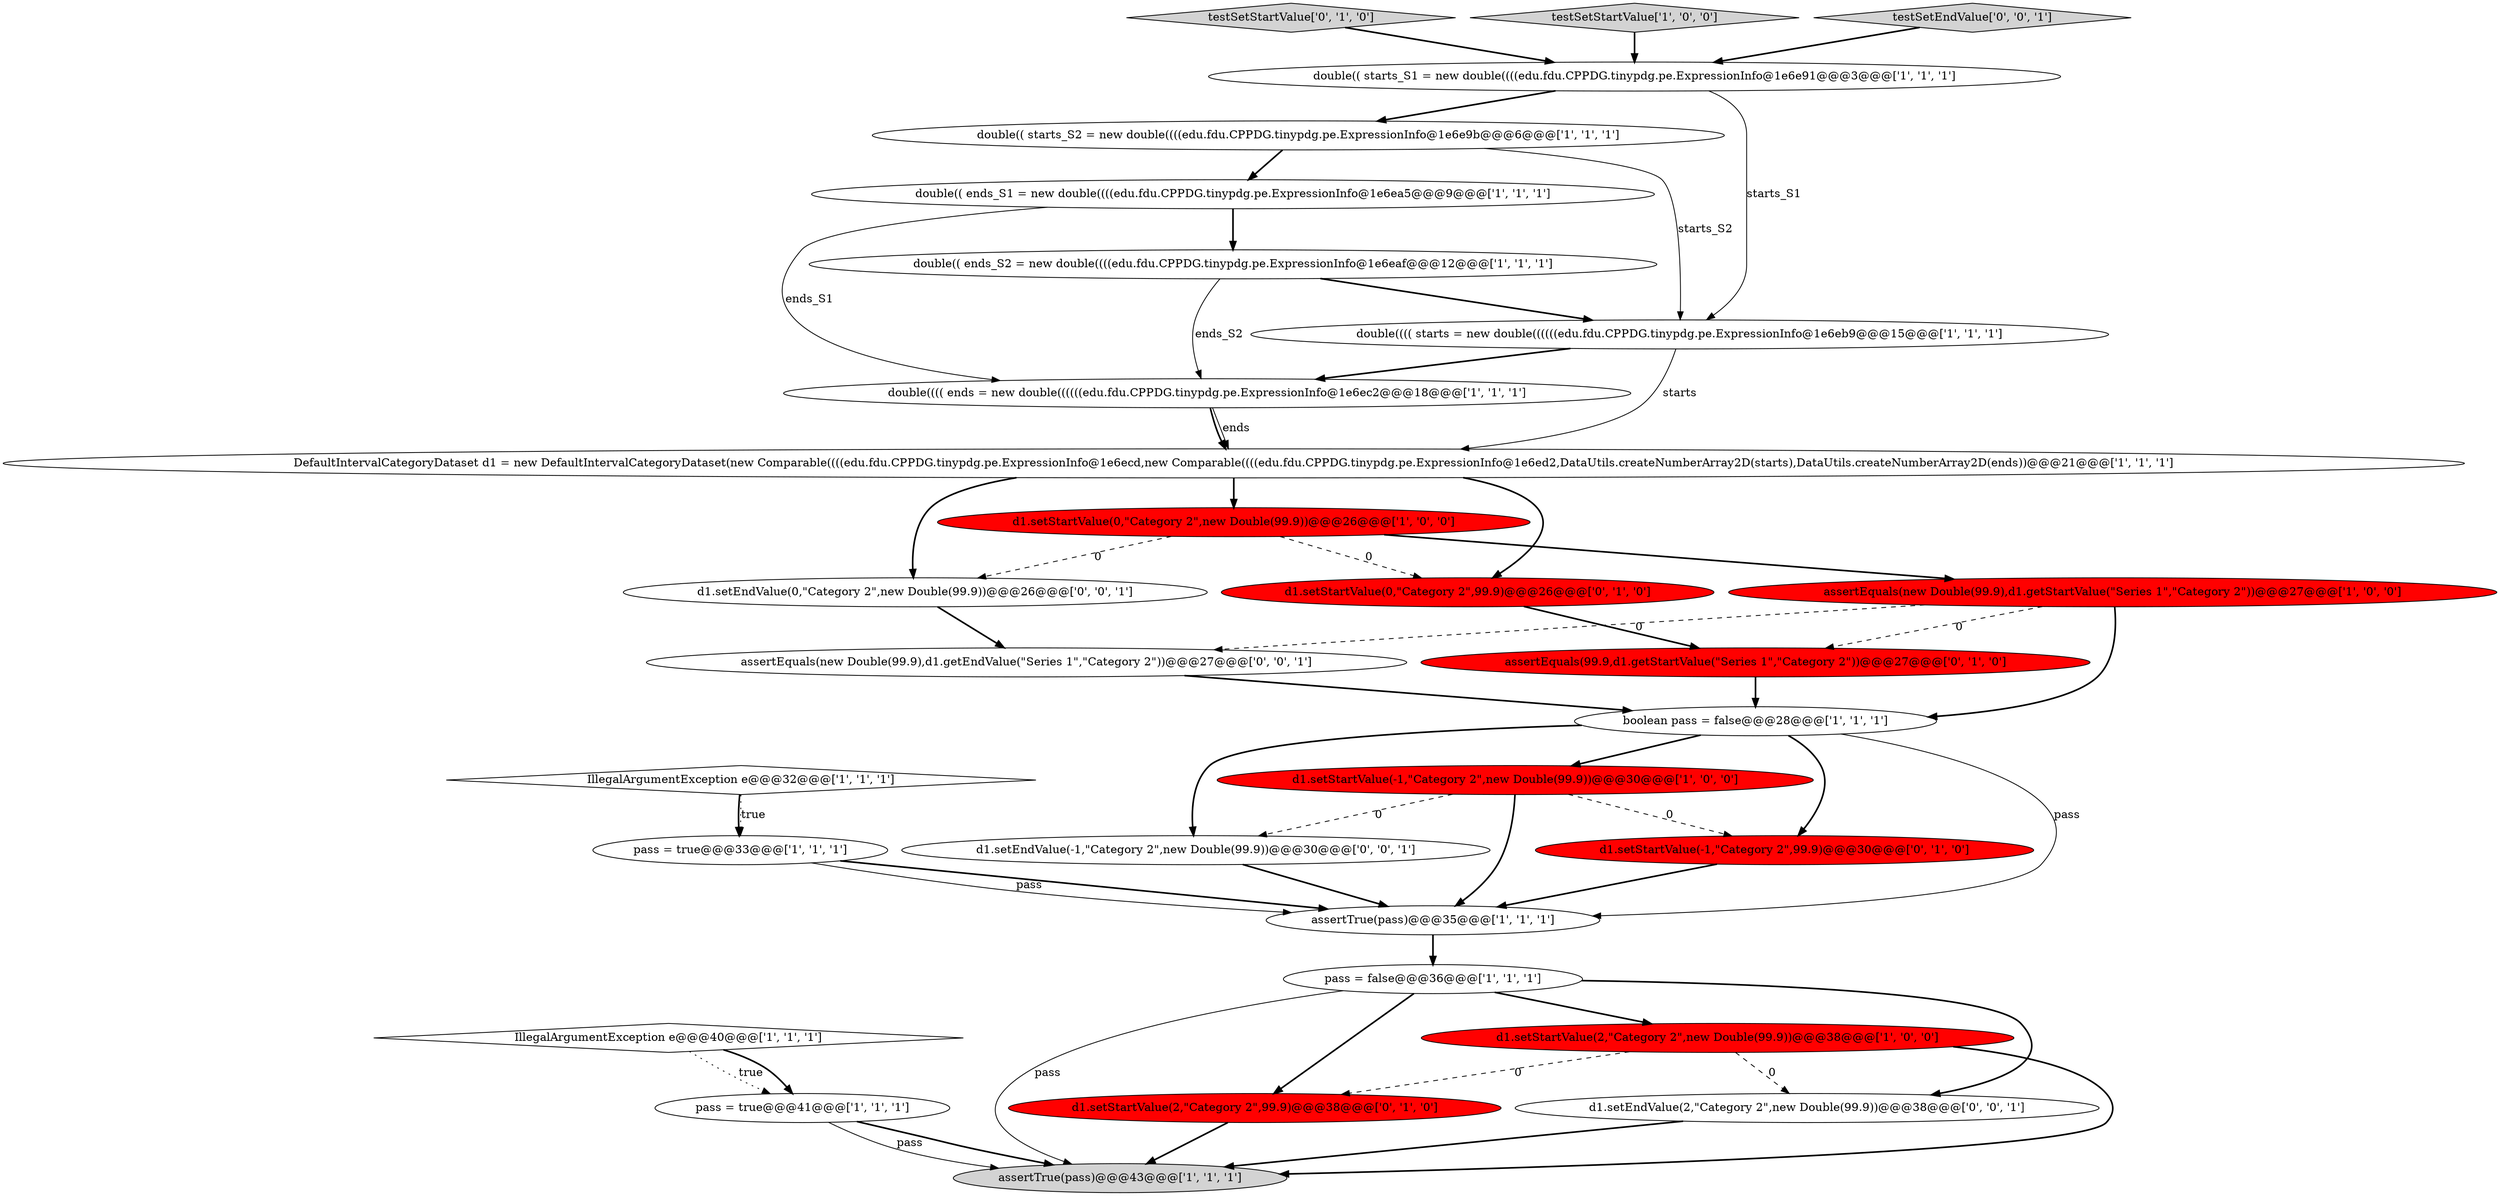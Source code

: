 digraph {
19 [style = filled, label = "double(( ends_S2 = new double((((edu.fdu.CPPDG.tinypdg.pe.ExpressionInfo@1e6eaf@@@12@@@['1', '1', '1']", fillcolor = white, shape = ellipse image = "AAA0AAABBB1BBB"];
29 [style = filled, label = "d1.setEndValue(-1,\"Category 2\",new Double(99.9))@@@30@@@['0', '0', '1']", fillcolor = white, shape = ellipse image = "AAA0AAABBB3BBB"];
1 [style = filled, label = "pass = true@@@33@@@['1', '1', '1']", fillcolor = white, shape = ellipse image = "AAA0AAABBB1BBB"];
2 [style = filled, label = "double(( starts_S2 = new double((((edu.fdu.CPPDG.tinypdg.pe.ExpressionInfo@1e6e9b@@@6@@@['1', '1', '1']", fillcolor = white, shape = ellipse image = "AAA0AAABBB1BBB"];
4 [style = filled, label = "DefaultIntervalCategoryDataset d1 = new DefaultIntervalCategoryDataset(new Comparable((((edu.fdu.CPPDG.tinypdg.pe.ExpressionInfo@1e6ecd,new Comparable((((edu.fdu.CPPDG.tinypdg.pe.ExpressionInfo@1e6ed2,DataUtils.createNumberArray2D(starts),DataUtils.createNumberArray2D(ends))@@@21@@@['1', '1', '1']", fillcolor = white, shape = ellipse image = "AAA0AAABBB1BBB"];
14 [style = filled, label = "double(( starts_S1 = new double((((edu.fdu.CPPDG.tinypdg.pe.ExpressionInfo@1e6e91@@@3@@@['1', '1', '1']", fillcolor = white, shape = ellipse image = "AAA0AAABBB1BBB"];
6 [style = filled, label = "IllegalArgumentException e@@@40@@@['1', '1', '1']", fillcolor = white, shape = diamond image = "AAA0AAABBB1BBB"];
25 [style = filled, label = "d1.setEndValue(0,\"Category 2\",new Double(99.9))@@@26@@@['0', '0', '1']", fillcolor = white, shape = ellipse image = "AAA0AAABBB3BBB"];
13 [style = filled, label = "pass = true@@@41@@@['1', '1', '1']", fillcolor = white, shape = ellipse image = "AAA0AAABBB1BBB"];
20 [style = filled, label = "d1.setStartValue(0,\"Category 2\",99.9)@@@26@@@['0', '1', '0']", fillcolor = red, shape = ellipse image = "AAA1AAABBB2BBB"];
15 [style = filled, label = "boolean pass = false@@@28@@@['1', '1', '1']", fillcolor = white, shape = ellipse image = "AAA0AAABBB1BBB"];
12 [style = filled, label = "pass = false@@@36@@@['1', '1', '1']", fillcolor = white, shape = ellipse image = "AAA0AAABBB1BBB"];
7 [style = filled, label = "double(((( starts = new double((((((edu.fdu.CPPDG.tinypdg.pe.ExpressionInfo@1e6eb9@@@15@@@['1', '1', '1']", fillcolor = white, shape = ellipse image = "AAA0AAABBB1BBB"];
28 [style = filled, label = "assertEquals(new Double(99.9),d1.getEndValue(\"Series 1\",\"Category 2\"))@@@27@@@['0', '0', '1']", fillcolor = white, shape = ellipse image = "AAA0AAABBB3BBB"];
22 [style = filled, label = "assertEquals(99.9,d1.getStartValue(\"Series 1\",\"Category 2\"))@@@27@@@['0', '1', '0']", fillcolor = red, shape = ellipse image = "AAA1AAABBB2BBB"];
11 [style = filled, label = "assertEquals(new Double(99.9),d1.getStartValue(\"Series 1\",\"Category 2\"))@@@27@@@['1', '0', '0']", fillcolor = red, shape = ellipse image = "AAA1AAABBB1BBB"];
21 [style = filled, label = "testSetStartValue['0', '1', '0']", fillcolor = lightgray, shape = diamond image = "AAA0AAABBB2BBB"];
9 [style = filled, label = "assertTrue(pass)@@@43@@@['1', '1', '1']", fillcolor = lightgray, shape = ellipse image = "AAA0AAABBB1BBB"];
23 [style = filled, label = "d1.setStartValue(-1,\"Category 2\",99.9)@@@30@@@['0', '1', '0']", fillcolor = red, shape = ellipse image = "AAA1AAABBB2BBB"];
8 [style = filled, label = "d1.setStartValue(-1,\"Category 2\",new Double(99.9))@@@30@@@['1', '0', '0']", fillcolor = red, shape = ellipse image = "AAA1AAABBB1BBB"];
18 [style = filled, label = "testSetStartValue['1', '0', '0']", fillcolor = lightgray, shape = diamond image = "AAA0AAABBB1BBB"];
10 [style = filled, label = "d1.setStartValue(0,\"Category 2\",new Double(99.9))@@@26@@@['1', '0', '0']", fillcolor = red, shape = ellipse image = "AAA1AAABBB1BBB"];
3 [style = filled, label = "double(((( ends = new double((((((edu.fdu.CPPDG.tinypdg.pe.ExpressionInfo@1e6ec2@@@18@@@['1', '1', '1']", fillcolor = white, shape = ellipse image = "AAA0AAABBB1BBB"];
24 [style = filled, label = "d1.setStartValue(2,\"Category 2\",99.9)@@@38@@@['0', '1', '0']", fillcolor = red, shape = ellipse image = "AAA1AAABBB2BBB"];
16 [style = filled, label = "assertTrue(pass)@@@35@@@['1', '1', '1']", fillcolor = white, shape = ellipse image = "AAA0AAABBB1BBB"];
0 [style = filled, label = "double(( ends_S1 = new double((((edu.fdu.CPPDG.tinypdg.pe.ExpressionInfo@1e6ea5@@@9@@@['1', '1', '1']", fillcolor = white, shape = ellipse image = "AAA0AAABBB1BBB"];
26 [style = filled, label = "d1.setEndValue(2,\"Category 2\",new Double(99.9))@@@38@@@['0', '0', '1']", fillcolor = white, shape = ellipse image = "AAA0AAABBB3BBB"];
17 [style = filled, label = "IllegalArgumentException e@@@32@@@['1', '1', '1']", fillcolor = white, shape = diamond image = "AAA0AAABBB1BBB"];
27 [style = filled, label = "testSetEndValue['0', '0', '1']", fillcolor = lightgray, shape = diamond image = "AAA0AAABBB3BBB"];
5 [style = filled, label = "d1.setStartValue(2,\"Category 2\",new Double(99.9))@@@38@@@['1', '0', '0']", fillcolor = red, shape = ellipse image = "AAA1AAABBB1BBB"];
0->3 [style = solid, label="ends_S1"];
4->10 [style = bold, label=""];
8->16 [style = bold, label=""];
15->23 [style = bold, label=""];
23->16 [style = bold, label=""];
25->28 [style = bold, label=""];
22->15 [style = bold, label=""];
28->15 [style = bold, label=""];
15->29 [style = bold, label=""];
12->5 [style = bold, label=""];
17->1 [style = bold, label=""];
5->9 [style = bold, label=""];
4->25 [style = bold, label=""];
27->14 [style = bold, label=""];
3->4 [style = solid, label="ends"];
5->26 [style = dashed, label="0"];
0->19 [style = bold, label=""];
7->4 [style = solid, label="starts"];
17->1 [style = dotted, label="true"];
6->13 [style = dotted, label="true"];
11->22 [style = dashed, label="0"];
5->24 [style = dashed, label="0"];
2->7 [style = solid, label="starts_S2"];
26->9 [style = bold, label=""];
12->26 [style = bold, label=""];
19->3 [style = solid, label="ends_S2"];
12->24 [style = bold, label=""];
3->4 [style = bold, label=""];
7->3 [style = bold, label=""];
11->15 [style = bold, label=""];
20->22 [style = bold, label=""];
13->9 [style = solid, label="pass"];
15->16 [style = solid, label="pass"];
11->28 [style = dashed, label="0"];
2->0 [style = bold, label=""];
1->16 [style = bold, label=""];
1->16 [style = solid, label="pass"];
6->13 [style = bold, label=""];
4->20 [style = bold, label=""];
10->20 [style = dashed, label="0"];
14->2 [style = bold, label=""];
13->9 [style = bold, label=""];
12->9 [style = solid, label="pass"];
19->7 [style = bold, label=""];
16->12 [style = bold, label=""];
15->8 [style = bold, label=""];
18->14 [style = bold, label=""];
29->16 [style = bold, label=""];
24->9 [style = bold, label=""];
14->7 [style = solid, label="starts_S1"];
10->25 [style = dashed, label="0"];
8->23 [style = dashed, label="0"];
21->14 [style = bold, label=""];
10->11 [style = bold, label=""];
8->29 [style = dashed, label="0"];
}

